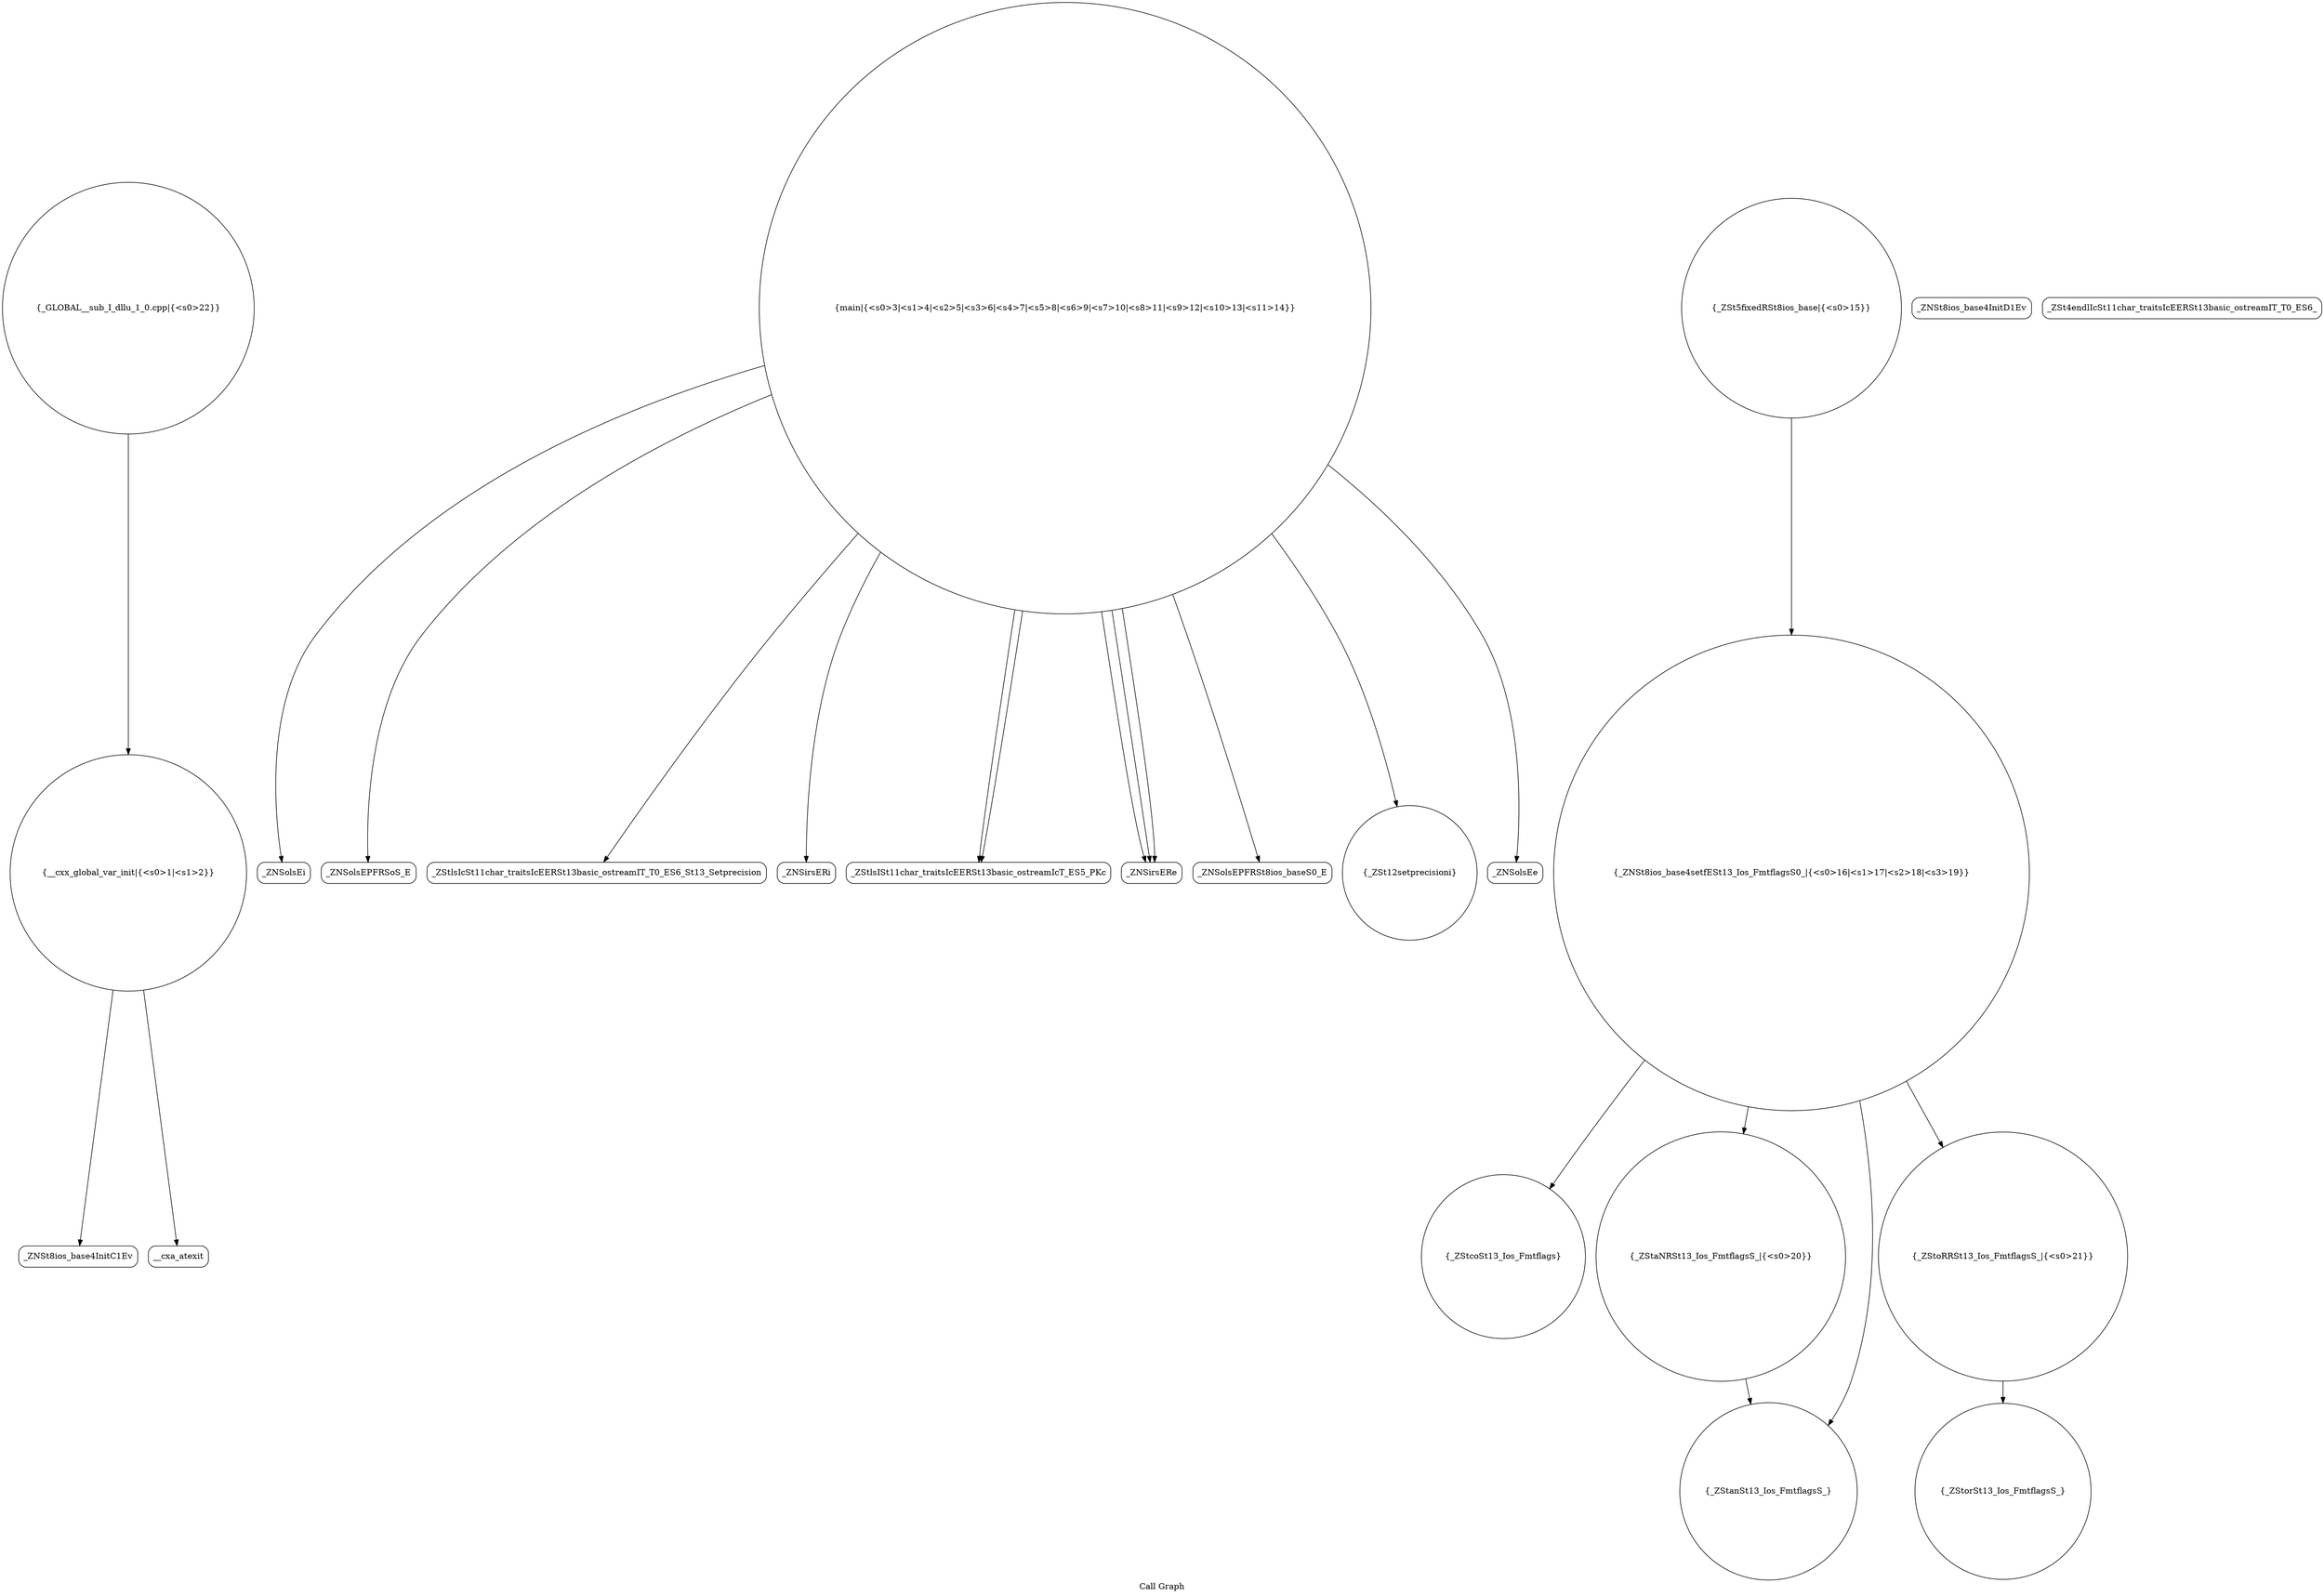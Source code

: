 digraph "Call Graph" {
	label="Call Graph";

	Node0x562e2aeedc10 [shape=record,shape=circle,label="{__cxx_global_var_init|{<s0>1|<s1>2}}"];
	Node0x562e2aeedc10:s0 -> Node0x562e2aeee0a0[color=black];
	Node0x562e2aeedc10:s1 -> Node0x562e2aeee1a0[color=black];
	Node0x562e2aeee3a0 [shape=record,shape=Mrecord,label="{_ZNSolsEi}"];
	Node0x562e2aeee720 [shape=record,shape=Mrecord,label="{_ZNSolsEPFRSoS_E}"];
	Node0x562e2aeeeaa0 [shape=record,shape=circle,label="{_ZStorSt13_Ios_FmtflagsS_}"];
	Node0x562e2aeee120 [shape=record,shape=Mrecord,label="{_ZNSt8ios_base4InitD1Ev}"];
	Node0x562e2aeee4a0 [shape=record,shape=Mrecord,label="{_ZStlsIcSt11char_traitsIcEERSt13basic_ostreamIT_T0_ES6_St13_Setprecision}"];
	Node0x562e2aeee820 [shape=record,shape=circle,label="{_ZNSt8ios_base4setfESt13_Ios_FmtflagsS0_|{<s0>16|<s1>17|<s2>18|<s3>19}}"];
	Node0x562e2aeee820:s0 -> Node0x562e2aeee920[color=black];
	Node0x562e2aeee820:s1 -> Node0x562e2aeee8a0[color=black];
	Node0x562e2aeee820:s2 -> Node0x562e2aeeea20[color=black];
	Node0x562e2aeee820:s3 -> Node0x562e2aeee9a0[color=black];
	Node0x562e2aeee220 [shape=record,shape=circle,label="{main|{<s0>3|<s1>4|<s2>5|<s3>6|<s4>7|<s5>8|<s6>9|<s7>10|<s8>11|<s9>12|<s10>13|<s11>14}}"];
	Node0x562e2aeee220:s0 -> Node0x562e2aeee2a0[color=black];
	Node0x562e2aeee220:s1 -> Node0x562e2aeee320[color=black];
	Node0x562e2aeee220:s2 -> Node0x562e2aeee3a0[color=black];
	Node0x562e2aeee220:s3 -> Node0x562e2aeee320[color=black];
	Node0x562e2aeee220:s4 -> Node0x562e2aeee420[color=black];
	Node0x562e2aeee220:s5 -> Node0x562e2aeee420[color=black];
	Node0x562e2aeee220:s6 -> Node0x562e2aeee420[color=black];
	Node0x562e2aeee220:s7 -> Node0x562e2aeee520[color=black];
	Node0x562e2aeee220:s8 -> Node0x562e2aeee620[color=black];
	Node0x562e2aeee220:s9 -> Node0x562e2aeee4a0[color=black];
	Node0x562e2aeee220:s10 -> Node0x562e2aeee6a0[color=black];
	Node0x562e2aeee220:s11 -> Node0x562e2aeee720[color=black];
	Node0x562e2aeee5a0 [shape=record,shape=circle,label="{_ZSt5fixedRSt8ios_base|{<s0>15}}"];
	Node0x562e2aeee5a0:s0 -> Node0x562e2aeee820[color=black];
	Node0x562e2aeee920 [shape=record,shape=circle,label="{_ZStcoSt13_Ios_Fmtflags}"];
	Node0x562e2aeee320 [shape=record,shape=Mrecord,label="{_ZStlsISt11char_traitsIcEERSt13basic_ostreamIcT_ES5_PKc}"];
	Node0x562e2aeee6a0 [shape=record,shape=Mrecord,label="{_ZNSolsEe}"];
	Node0x562e2aeeea20 [shape=record,shape=circle,label="{_ZStanSt13_Ios_FmtflagsS_}"];
	Node0x562e2aeee0a0 [shape=record,shape=Mrecord,label="{_ZNSt8ios_base4InitC1Ev}"];
	Node0x562e2aeee420 [shape=record,shape=Mrecord,label="{_ZNSirsERe}"];
	Node0x562e2aeee7a0 [shape=record,shape=Mrecord,label="{_ZSt4endlIcSt11char_traitsIcEERSt13basic_ostreamIT_T0_ES6_}"];
	Node0x562e2aeeeb20 [shape=record,shape=circle,label="{_GLOBAL__sub_I_dllu_1_0.cpp|{<s0>22}}"];
	Node0x562e2aeeeb20:s0 -> Node0x562e2aeedc10[color=black];
	Node0x562e2aeee1a0 [shape=record,shape=Mrecord,label="{__cxa_atexit}"];
	Node0x562e2aeee520 [shape=record,shape=Mrecord,label="{_ZNSolsEPFRSt8ios_baseS0_E}"];
	Node0x562e2aeee8a0 [shape=record,shape=circle,label="{_ZStaNRSt13_Ios_FmtflagsS_|{<s0>20}}"];
	Node0x562e2aeee8a0:s0 -> Node0x562e2aeeea20[color=black];
	Node0x562e2aeee2a0 [shape=record,shape=Mrecord,label="{_ZNSirsERi}"];
	Node0x562e2aeee620 [shape=record,shape=circle,label="{_ZSt12setprecisioni}"];
	Node0x562e2aeee9a0 [shape=record,shape=circle,label="{_ZStoRRSt13_Ios_FmtflagsS_|{<s0>21}}"];
	Node0x562e2aeee9a0:s0 -> Node0x562e2aeeeaa0[color=black];
}
